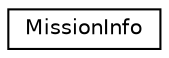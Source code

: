 digraph "Graphical Class Hierarchy"
{
 // LATEX_PDF_SIZE
  edge [fontname="Helvetica",fontsize="10",labelfontname="Helvetica",labelfontsize="10"];
  node [fontname="Helvetica",fontsize="10",shape=record];
  rankdir="LR";
  Node0 [label="MissionInfo",height=0.2,width=0.4,color="black", fillcolor="white", style="filled",URL="$struct_mission_info.html",tooltip=" "];
}
